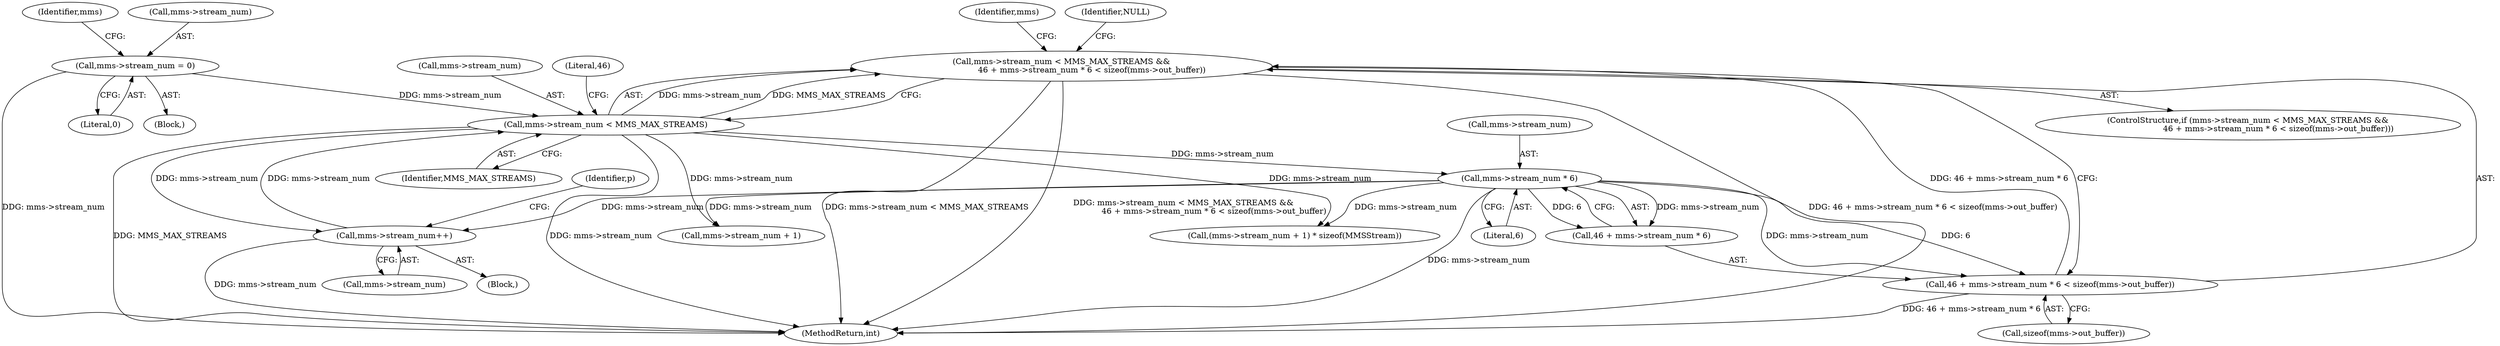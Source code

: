 digraph "0_FFmpeg_cced03dd667a5df6df8fd40d8de0bff477ee02e8@API" {
"1000309" [label="(Call,mms->stream_num < MMS_MAX_STREAMS &&\n                        46 + mms->stream_num * 6 < sizeof(mms->out_buffer))"];
"1000310" [label="(Call,mms->stream_num < MMS_MAX_STREAMS)"];
"1000367" [label="(Call,mms->stream_num++)"];
"1000318" [label="(Call,mms->stream_num * 6)"];
"1000118" [label="(Call,mms->stream_num = 0)"];
"1000315" [label="(Call,46 + mms->stream_num * 6 < sizeof(mms->out_buffer))"];
"1000108" [label="(Block,)"];
"1000368" [label="(Call,mms->stream_num)"];
"1000308" [label="(ControlStructure,if (mms->stream_num < MMS_MAX_STREAMS &&\n                        46 + mms->stream_num * 6 < sizeof(mms->out_buffer)))"];
"1000340" [label="(Call,(mms->stream_num + 1) * sizeof(MMSStream))"];
"1000315" [label="(Call,46 + mms->stream_num * 6 < sizeof(mms->out_buffer))"];
"1000127" [label="(Identifier,mms)"];
"1000119" [label="(Call,mms->stream_num)"];
"1000311" [label="(Call,mms->stream_num)"];
"1000118" [label="(Call,mms->stream_num = 0)"];
"1000319" [label="(Call,mms->stream_num)"];
"1000520" [label="(Identifier,p)"];
"1000323" [label="(Call,sizeof(mms->out_buffer))"];
"1000322" [label="(Literal,6)"];
"1000318" [label="(Call,mms->stream_num * 6)"];
"1000367" [label="(Call,mms->stream_num++)"];
"1000524" [label="(MethodReturn,int)"];
"1000310" [label="(Call,mms->stream_num < MMS_MAX_STREAMS)"];
"1000317" [label="(Literal,46)"];
"1000341" [label="(Call,mms->stream_num + 1)"];
"1000330" [label="(Identifier,mms)"];
"1000316" [label="(Call,46 + mms->stream_num * 6)"];
"1000122" [label="(Literal,0)"];
"1000309" [label="(Call,mms->stream_num < MMS_MAX_STREAMS &&\n                        46 + mms->stream_num * 6 < sizeof(mms->out_buffer))"];
"1000314" [label="(Identifier,MMS_MAX_STREAMS)"];
"1000374" [label="(Identifier,NULL)"];
"1000327" [label="(Block,)"];
"1000309" -> "1000308"  [label="AST: "];
"1000309" -> "1000310"  [label="CFG: "];
"1000309" -> "1000315"  [label="CFG: "];
"1000310" -> "1000309"  [label="AST: "];
"1000315" -> "1000309"  [label="AST: "];
"1000330" -> "1000309"  [label="CFG: "];
"1000374" -> "1000309"  [label="CFG: "];
"1000309" -> "1000524"  [label="DDG: mms->stream_num < MMS_MAX_STREAMS"];
"1000309" -> "1000524"  [label="DDG: mms->stream_num < MMS_MAX_STREAMS &&\n                        46 + mms->stream_num * 6 < sizeof(mms->out_buffer)"];
"1000309" -> "1000524"  [label="DDG: 46 + mms->stream_num * 6 < sizeof(mms->out_buffer)"];
"1000310" -> "1000309"  [label="DDG: mms->stream_num"];
"1000310" -> "1000309"  [label="DDG: MMS_MAX_STREAMS"];
"1000315" -> "1000309"  [label="DDG: 46 + mms->stream_num * 6"];
"1000310" -> "1000314"  [label="CFG: "];
"1000311" -> "1000310"  [label="AST: "];
"1000314" -> "1000310"  [label="AST: "];
"1000317" -> "1000310"  [label="CFG: "];
"1000310" -> "1000524"  [label="DDG: mms->stream_num"];
"1000310" -> "1000524"  [label="DDG: MMS_MAX_STREAMS"];
"1000367" -> "1000310"  [label="DDG: mms->stream_num"];
"1000118" -> "1000310"  [label="DDG: mms->stream_num"];
"1000310" -> "1000318"  [label="DDG: mms->stream_num"];
"1000310" -> "1000340"  [label="DDG: mms->stream_num"];
"1000310" -> "1000341"  [label="DDG: mms->stream_num"];
"1000310" -> "1000367"  [label="DDG: mms->stream_num"];
"1000367" -> "1000327"  [label="AST: "];
"1000367" -> "1000368"  [label="CFG: "];
"1000368" -> "1000367"  [label="AST: "];
"1000520" -> "1000367"  [label="CFG: "];
"1000367" -> "1000524"  [label="DDG: mms->stream_num"];
"1000318" -> "1000367"  [label="DDG: mms->stream_num"];
"1000318" -> "1000316"  [label="AST: "];
"1000318" -> "1000322"  [label="CFG: "];
"1000319" -> "1000318"  [label="AST: "];
"1000322" -> "1000318"  [label="AST: "];
"1000316" -> "1000318"  [label="CFG: "];
"1000318" -> "1000524"  [label="DDG: mms->stream_num"];
"1000318" -> "1000315"  [label="DDG: mms->stream_num"];
"1000318" -> "1000315"  [label="DDG: 6"];
"1000318" -> "1000316"  [label="DDG: mms->stream_num"];
"1000318" -> "1000316"  [label="DDG: 6"];
"1000318" -> "1000340"  [label="DDG: mms->stream_num"];
"1000318" -> "1000341"  [label="DDG: mms->stream_num"];
"1000118" -> "1000108"  [label="AST: "];
"1000118" -> "1000122"  [label="CFG: "];
"1000119" -> "1000118"  [label="AST: "];
"1000122" -> "1000118"  [label="AST: "];
"1000127" -> "1000118"  [label="CFG: "];
"1000118" -> "1000524"  [label="DDG: mms->stream_num"];
"1000315" -> "1000323"  [label="CFG: "];
"1000316" -> "1000315"  [label="AST: "];
"1000323" -> "1000315"  [label="AST: "];
"1000315" -> "1000524"  [label="DDG: 46 + mms->stream_num * 6"];
}
